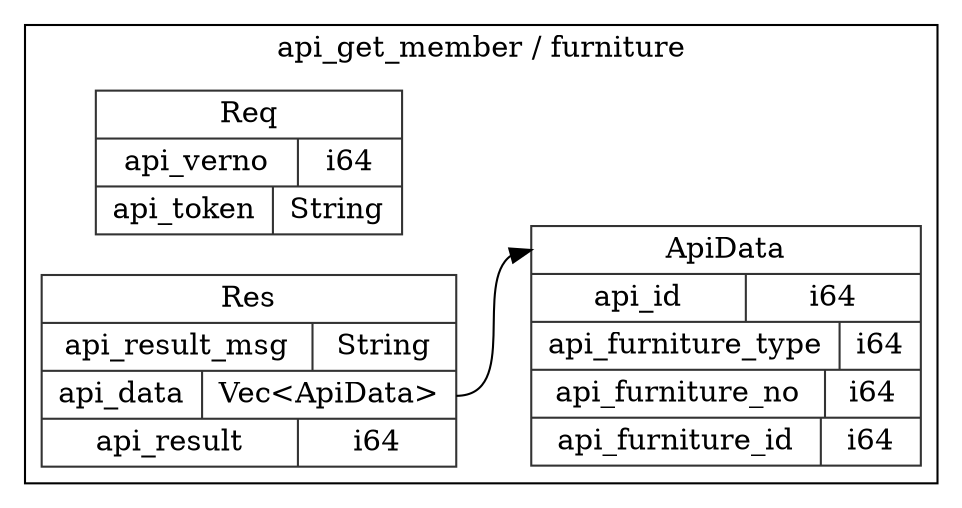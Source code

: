 digraph {
  rankdir=LR;
  subgraph cluster_0 {
    label="api_get_member / furniture";
    node [style="filled", color=white, style="solid", color=gray20];
    api_get_member__furniture__ApiData [label="<ApiData> ApiData  | { api_id | <api_id> i64 } | { api_furniture_type | <api_furniture_type> i64 } | { api_furniture_no | <api_furniture_no> i64 } | { api_furniture_id | <api_furniture_id> i64 }", shape=record];
    api_get_member__furniture__Req [label="<Req> Req  | { api_verno | <api_verno> i64 } | { api_token | <api_token> String }", shape=record];
    api_get_member__furniture__Res [label="<Res> Res  | { api_result_msg | <api_result_msg> String } | { api_data | <api_data> Vec\<ApiData\> } | { api_result | <api_result> i64 }", shape=record];
    api_get_member__furniture__Res:api_data:e -> api_get_member__furniture__ApiData:ApiData:w;
  }
}
